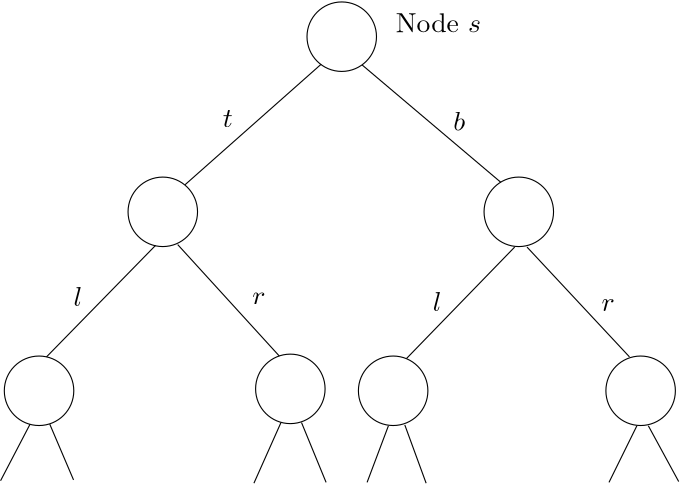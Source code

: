 <?xml version="1.0"?>
<!DOCTYPE ipe SYSTEM "ipe.dtd">
<ipe version="70005" creator="Ipe 7.1.3">
<info created="D:20140402102237" modified="D:20140402102237"/>
<ipestyle name="basic">
<symbol name="arrow/arc(spx)">
<path stroke="sym-stroke" fill="sym-stroke" pen="sym-pen">
0 0 m
-1 0.333 l
-1 -0.333 l
h
</path>
</symbol>
<symbol name="arrow/farc(spx)">
<path stroke="sym-stroke" fill="white" pen="sym-pen">
0 0 m
-1 0.333 l
-1 -0.333 l
h
</path>
</symbol>
<symbol name="mark/circle(sx)" transformations="translations">
<path fill="sym-stroke">
0.6 0 0 0.6 0 0 e
0.4 0 0 0.4 0 0 e
</path>
</symbol>
<symbol name="mark/disk(sx)" transformations="translations">
<path fill="sym-stroke">
0.6 0 0 0.6 0 0 e
</path>
</symbol>
<symbol name="mark/fdisk(sfx)" transformations="translations">
<group>
<path fill="sym-fill">
0.5 0 0 0.5 0 0 e
</path>
<path fill="sym-stroke" fillrule="eofill">
0.6 0 0 0.6 0 0 e
0.4 0 0 0.4 0 0 e
</path>
</group>
</symbol>
<symbol name="mark/box(sx)" transformations="translations">
<path fill="sym-stroke" fillrule="eofill">
-0.6 -0.6 m
0.6 -0.6 l
0.6 0.6 l
-0.6 0.6 l
h
-0.4 -0.4 m
0.4 -0.4 l
0.4 0.4 l
-0.4 0.4 l
h
</path>
</symbol>
<symbol name="mark/square(sx)" transformations="translations">
<path fill="sym-stroke">
-0.6 -0.6 m
0.6 -0.6 l
0.6 0.6 l
-0.6 0.6 l
h
</path>
</symbol>
<symbol name="mark/fsquare(sfx)" transformations="translations">
<group>
<path fill="sym-fill">
-0.5 -0.5 m
0.5 -0.5 l
0.5 0.5 l
-0.5 0.5 l
h
</path>
<path fill="sym-stroke" fillrule="eofill">
-0.6 -0.6 m
0.6 -0.6 l
0.6 0.6 l
-0.6 0.6 l
h
-0.4 -0.4 m
0.4 -0.4 l
0.4 0.4 l
-0.4 0.4 l
h
</path>
</group>
</symbol>
<symbol name="mark/cross(sx)" transformations="translations">
<group>
<path fill="sym-stroke">
-0.43 -0.57 m
0.57 0.43 l
0.43 0.57 l
-0.57 -0.43 l
h
</path>
<path fill="sym-stroke">
-0.43 0.57 m
0.57 -0.43 l
0.43 -0.57 l
-0.57 0.43 l
h
</path>
</group>
</symbol>
<symbol name="arrow/fnormal(spx)">
<path stroke="sym-stroke" fill="white" pen="sym-pen">
0 0 m
-1 0.333 l
-1 -0.333 l
h
</path>
</symbol>
<symbol name="arrow/pointed(spx)">
<path stroke="sym-stroke" fill="sym-stroke" pen="sym-pen">
0 0 m
-1 0.333 l
-0.8 0 l
-1 -0.333 l
h
</path>
</symbol>
<symbol name="arrow/fpointed(spx)">
<path stroke="sym-stroke" fill="white" pen="sym-pen">
0 0 m
-1 0.333 l
-0.8 0 l
-1 -0.333 l
h
</path>
</symbol>
<symbol name="arrow/linear(spx)">
<path stroke="sym-stroke" pen="sym-pen">
-1 0.333 m
0 0 l
-1 -0.333 l
</path>
</symbol>
<symbol name="arrow/fdouble(spx)">
<path stroke="sym-stroke" fill="white" pen="sym-pen">
0 0 m
-1 0.333 l
-1 -0.333 l
h
-1 0 m
-2 0.333 l
-2 -0.333 l
h
</path>
</symbol>
<symbol name="arrow/double(spx)">
<path stroke="sym-stroke" fill="sym-stroke" pen="sym-pen">
0 0 m
-1 0.333 l
-1 -0.333 l
h
-1 0 m
-2 0.333 l
-2 -0.333 l
h
</path>
</symbol>
<pen name="heavier" value="0.8"/>
<pen name="fat" value="1.2"/>
<pen name="ultrafat" value="2"/>
<symbolsize name="large" value="5"/>
<symbolsize name="small" value="2"/>
<symbolsize name="tiny" value="1.1"/>
<arrowsize name="large" value="10"/>
<arrowsize name="small" value="5"/>
<arrowsize name="tiny" value="3"/>
<color name="red" value="1 0 0"/>
<color name="green" value="0 1 0"/>
<color name="blue" value="0 0 1"/>
<color name="yellow" value="1 1 0"/>
<color name="orange" value="1 0.647 0"/>
<color name="gold" value="1 0.843 0"/>
<color name="purple" value="0.627 0.125 0.941"/>
<color name="gray" value="0.745"/>
<color name="brown" value="0.647 0.165 0.165"/>
<color name="navy" value="0 0 0.502"/>
<color name="pink" value="1 0.753 0.796"/>
<color name="seagreen" value="0.18 0.545 0.341"/>
<color name="turquoise" value="0.251 0.878 0.816"/>
<color name="violet" value="0.933 0.51 0.933"/>
<color name="darkblue" value="0 0 0.545"/>
<color name="darkcyan" value="0 0.545 0.545"/>
<color name="darkgray" value="0.663"/>
<color name="darkgreen" value="0 0.392 0"/>
<color name="darkmagenta" value="0.545 0 0.545"/>
<color name="darkorange" value="1 0.549 0"/>
<color name="darkred" value="0.545 0 0"/>
<color name="lightblue" value="0.678 0.847 0.902"/>
<color name="lightcyan" value="0.878 1 1"/>
<color name="lightgray" value="0.827"/>
<color name="lightgreen" value="0.565 0.933 0.565"/>
<color name="lightyellow" value="1 1 0.878"/>
<dashstyle name="dashed" value="[4] 0"/>
<dashstyle name="dotted" value="[1 3] 0"/>
<dashstyle name="dash dotted" value="[4 2 1 2] 0"/>
<dashstyle name="dash dot dotted" value="[4 2 1 2 1 2] 0"/>
<textsize name="large" value="\large"/>
<textsize name="Large" value="\Large"/>
<textsize name="LARGE" value="\LARGE"/>
<textsize name="huge" value="\huge"/>
<textsize name="Huge" value="\Huge"/>
<textsize name="small" value="\small"/>
<textsize name="footnote" value="\footnotesize"/>
<textsize name="tiny" value="\tiny"/>
<textstyle name="center" begin="\begin{center}" end="\end{center}"/>
<textstyle name="itemize" begin="\begin{itemize}" end="\end{itemize}"/>
<textstyle name="item" begin="\begin{itemize}\item{}" end="\end{itemize}"/>
<gridsize name="4 pts" value="4"/>
<gridsize name="8 pts (~3 mm)" value="8"/>
<gridsize name="16 pts (~6 mm)" value="16"/>
<gridsize name="32 pts (~12 mm)" value="32"/>
<gridsize name="10 pts (~3.5 mm)" value="10"/>
<gridsize name="20 pts (~7 mm)" value="20"/>
<gridsize name="14 pts (~5 mm)" value="14"/>
<gridsize name="28 pts (~10 mm)" value="28"/>
<gridsize name="56 pts (~20 mm)" value="56"/>
<anglesize name="90 deg" value="90"/>
<anglesize name="60 deg" value="60"/>
<anglesize name="45 deg" value="45"/>
<anglesize name="30 deg" value="30"/>
<anglesize name="22.5 deg" value="22.5"/>
<tiling name="falling" angle="-60" step="4" width="1"/>
<tiling name="rising" angle="30" step="4" width="1"/>
</ipestyle>
<page>
<layer name="alpha"/>
<view layers="alpha" active="alpha"/>
<path layer="alpha" matrix="1 0 0 1 4.11213 -51.4016" stroke="black">
12.5065 0 0 12.5065 252.414 806.43 e
</path>
<path matrix="1 0 0 1 -60.3107 -114.455" stroke="black">
12.5065 0 0 12.5065 252.414 806.43 e
</path>
<path matrix="1 0 0 1 67.8508 -114.455" stroke="black">
12.5065 0 0 12.5065 252.414 806.43 e
</path>
<path matrix="1 0 0 1 -104.859 -178.878" stroke="black">
12.5065 0 0 12.5065 252.414 806.43 e
</path>
<path matrix="1 0 0 1 -14.3926 -178.192" stroke="black">
12.5065 0 0 12.5065 252.414 806.43 e
</path>
<path matrix="1 0 0 1 22.617 -178.877" stroke="black">
12.5065 0 0 12.5065 252.414 806.43 e
</path>
<path matrix="1 0 0 1 111.713 -178.877" stroke="black">
12.5065 0 0 12.5065 252.414 806.43 e
</path>
<path stroke="black">
249.12 745.129 m
200.117 701.735 l
200.117 701.735 l
</path>
<path stroke="black">
263.879 744.834 m
313.768 702.621 l
</path>
<path stroke="black">
189.49 679.891 m
150.229 639.744 l
</path>
<path stroke="black">
197.46 680.186 m
234.065 640.039 l
</path>
<path stroke="black">
318.786 679.3 m
279.82 639.154 l
</path>
<path stroke="black">
323.214 679.3 m
360.114 639.744 l
</path>
<path stroke="black">
144.325 615.538 m
133.698 595.169 l
</path>
<path stroke="black">
151.409 615.538 m
159.97 595.464 l
</path>
<path stroke="black">
242.035 616.128 m
250.891 594.579 l
</path>
<path stroke="black">
234.655 616.128 m
224.913 594.284 l
</path>
<path stroke="black">
273.326 614.947 m
265.651 594.579 l
</path>
<path matrix="1 0 0 1 0 -0" stroke="black">
279.23 615.243 m
286.905 594.284 l
</path>
<path stroke="black">
362.771 614.947 m
352.734 594.579 l
</path>
<path stroke="black">
366.903 614.947 m
377.826 594.874 l
</path>
<text matrix="1 0 0 1 86.1976 -33.6525" transformations="translations" pos="127.498 756.052" stroke="black" type="label" width="3.598" height="6.128" depth="0" valign="baseline">$t$</text>
<text matrix="1 0 0 1 161.178 -12.1031" transformations="translations" pos="135.469 733.321" stroke="black" type="label" width="4.276" height="6.918" depth="0" valign="baseline">$b$</text>
<text matrix="1 0 0 1 47.8219 -66.1242" transformations="translations" pos="112.148 724.17" stroke="black" type="label" width="3.169" height="6.918" depth="0" valign="baseline">$l$</text>
<text matrix="1 0 0 1 -8.26552 -1.18079" transformations="translations" pos="232.589 659.817" stroke="black" type="label" width="4.771" height="4.289" depth="0" valign="baseline">$r$</text>
<text matrix="1 0 0 1 180.956 -69.9617" transformations="translations" pos="108.311 726.237" stroke="black" type="label" width="3.169" height="6.918" depth="0" valign="baseline">$l$</text>
<text matrix="1 0 0 1 -6.78953 -5.31355" transformations="translations" pos="356.867 661.588" stroke="black" type="label" width="4.771" height="4.289" depth="0" valign="baseline">$r$</text>
<text matrix="1 0 0 1 154.978 23.6158" transformations="translations" pos="121.004 733.026" stroke="black" type="label" width="30.684" height="6.918" depth="0" valign="baseline">Node $s$</text>
</page>
</ipe>
